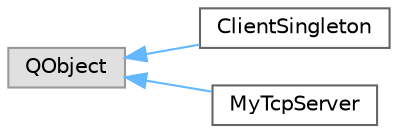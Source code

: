 digraph "Graphical Class Hierarchy"
{
 // LATEX_PDF_SIZE
  bgcolor="transparent";
  edge [fontname=Helvetica,fontsize=10,labelfontname=Helvetica,labelfontsize=10];
  node [fontname=Helvetica,fontsize=10,shape=box,height=0.2,width=0.4];
  rankdir="LR";
  Node0 [id="Node000000",label="QObject",height=0.2,width=0.4,color="grey60", fillcolor="#E0E0E0", style="filled",tooltip=" "];
  Node0 -> Node1 [id="edge4_Node000000_Node000001",dir="back",color="steelblue1",style="solid",tooltip=" "];
  Node1 [id="Node000001",label="ClientSingleton",height=0.2,width=0.4,color="grey40", fillcolor="white", style="filled",URL="$class_client_singleton.html",tooltip="Сетевой клиент, реализующий паттерн Singleton."];
  Node0 -> Node2 [id="edge5_Node000000_Node000002",dir="back",color="steelblue1",style="solid",tooltip=" "];
  Node2 [id="Node000002",label="MyTcpServer",height=0.2,width=0.4,color="grey40", fillcolor="white", style="filled",URL="$class_my_tcp_server.html",tooltip=" "];
}
